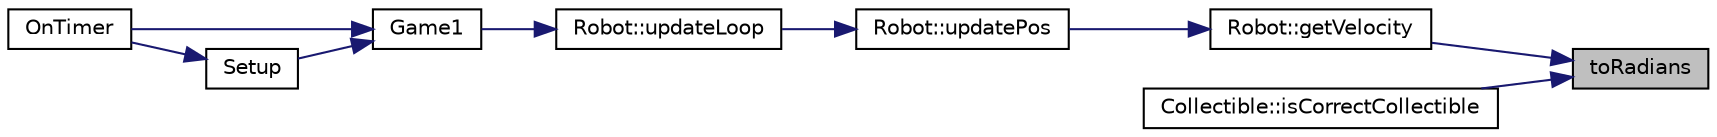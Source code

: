 digraph "toRadians"
{
 // LATEX_PDF_SIZE
  edge [fontname="Helvetica",fontsize="10",labelfontname="Helvetica",labelfontsize="10"];
  node [fontname="Helvetica",fontsize="10",shape=record];
  rankdir="RL";
  Node1 [label="toRadians",height=0.2,width=0.4,color="black", fillcolor="grey75", style="filled", fontcolor="black",tooltip=" "];
  Node1 -> Node2 [dir="back",color="midnightblue",fontsize="10",style="solid",fontname="Helvetica"];
  Node2 [label="Robot::getVelocity",height=0.2,width=0.4,color="black", fillcolor="white", style="filled",URL="$class_robot.html#ad7b7f1a5a4e56d9e4c72a24a622d69f1",tooltip="gets the current velocity for a certain change in time (in ms)"];
  Node2 -> Node3 [dir="back",color="midnightblue",fontsize="10",style="solid",fontname="Helvetica"];
  Node3 [label="Robot::updatePos",height=0.2,width=0.4,color="black", fillcolor="white", style="filled",URL="$class_robot.html#a5ad54de036deda2d9f2e151cab96a9bd",tooltip="updates the position of the robot mathematically and returns the change"];
  Node3 -> Node4 [dir="back",color="midnightblue",fontsize="10",style="solid",fontname="Helvetica"];
  Node4 [label="Robot::updateLoop",height=0.2,width=0.4,color="black", fillcolor="white", style="filled",URL="$class_robot.html#acff1fa64498b60568d7446e6710f64c6",tooltip=" "];
  Node4 -> Node5 [dir="back",color="midnightblue",fontsize="10",style="solid",fontname="Helvetica"];
  Node5 [label="Game1",height=0.2,width=0.4,color="black", fillcolor="white", style="filled",URL="$_co_space_functions_8hpp.html#a452d724e739bd277b7419320c36fc6aa",tooltip=" "];
  Node5 -> Node6 [dir="back",color="midnightblue",fontsize="10",style="solid",fontname="Helvetica"];
  Node6 [label="OnTimer",height=0.2,width=0.4,color="black", fillcolor="white", style="filled",URL="$_co_space_functions_8cpp.html#ac6a4a9bd3e8000dffa847ce28b5e8c92",tooltip=" "];
  Node5 -> Node7 [dir="back",color="midnightblue",fontsize="10",style="solid",fontname="Helvetica"];
  Node7 [label="Setup",height=0.2,width=0.4,color="black", fillcolor="white", style="filled",URL="$_co_space_functions_8hpp.html#a769404f2985a027a0d626fedfd4de1e9",tooltip=" "];
  Node7 -> Node6 [dir="back",color="midnightblue",fontsize="10",style="solid",fontname="Helvetica"];
  Node1 -> Node8 [dir="back",color="midnightblue",fontsize="10",style="solid",fontname="Helvetica"];
  Node8 [label="Collectible::isCorrectCollectible",height=0.2,width=0.4,color="black", fillcolor="white", style="filled",URL="$class_collectible.html#a068a4938bf6bb68cf6e7b1fd33dd1f4c",tooltip=" "];
}
